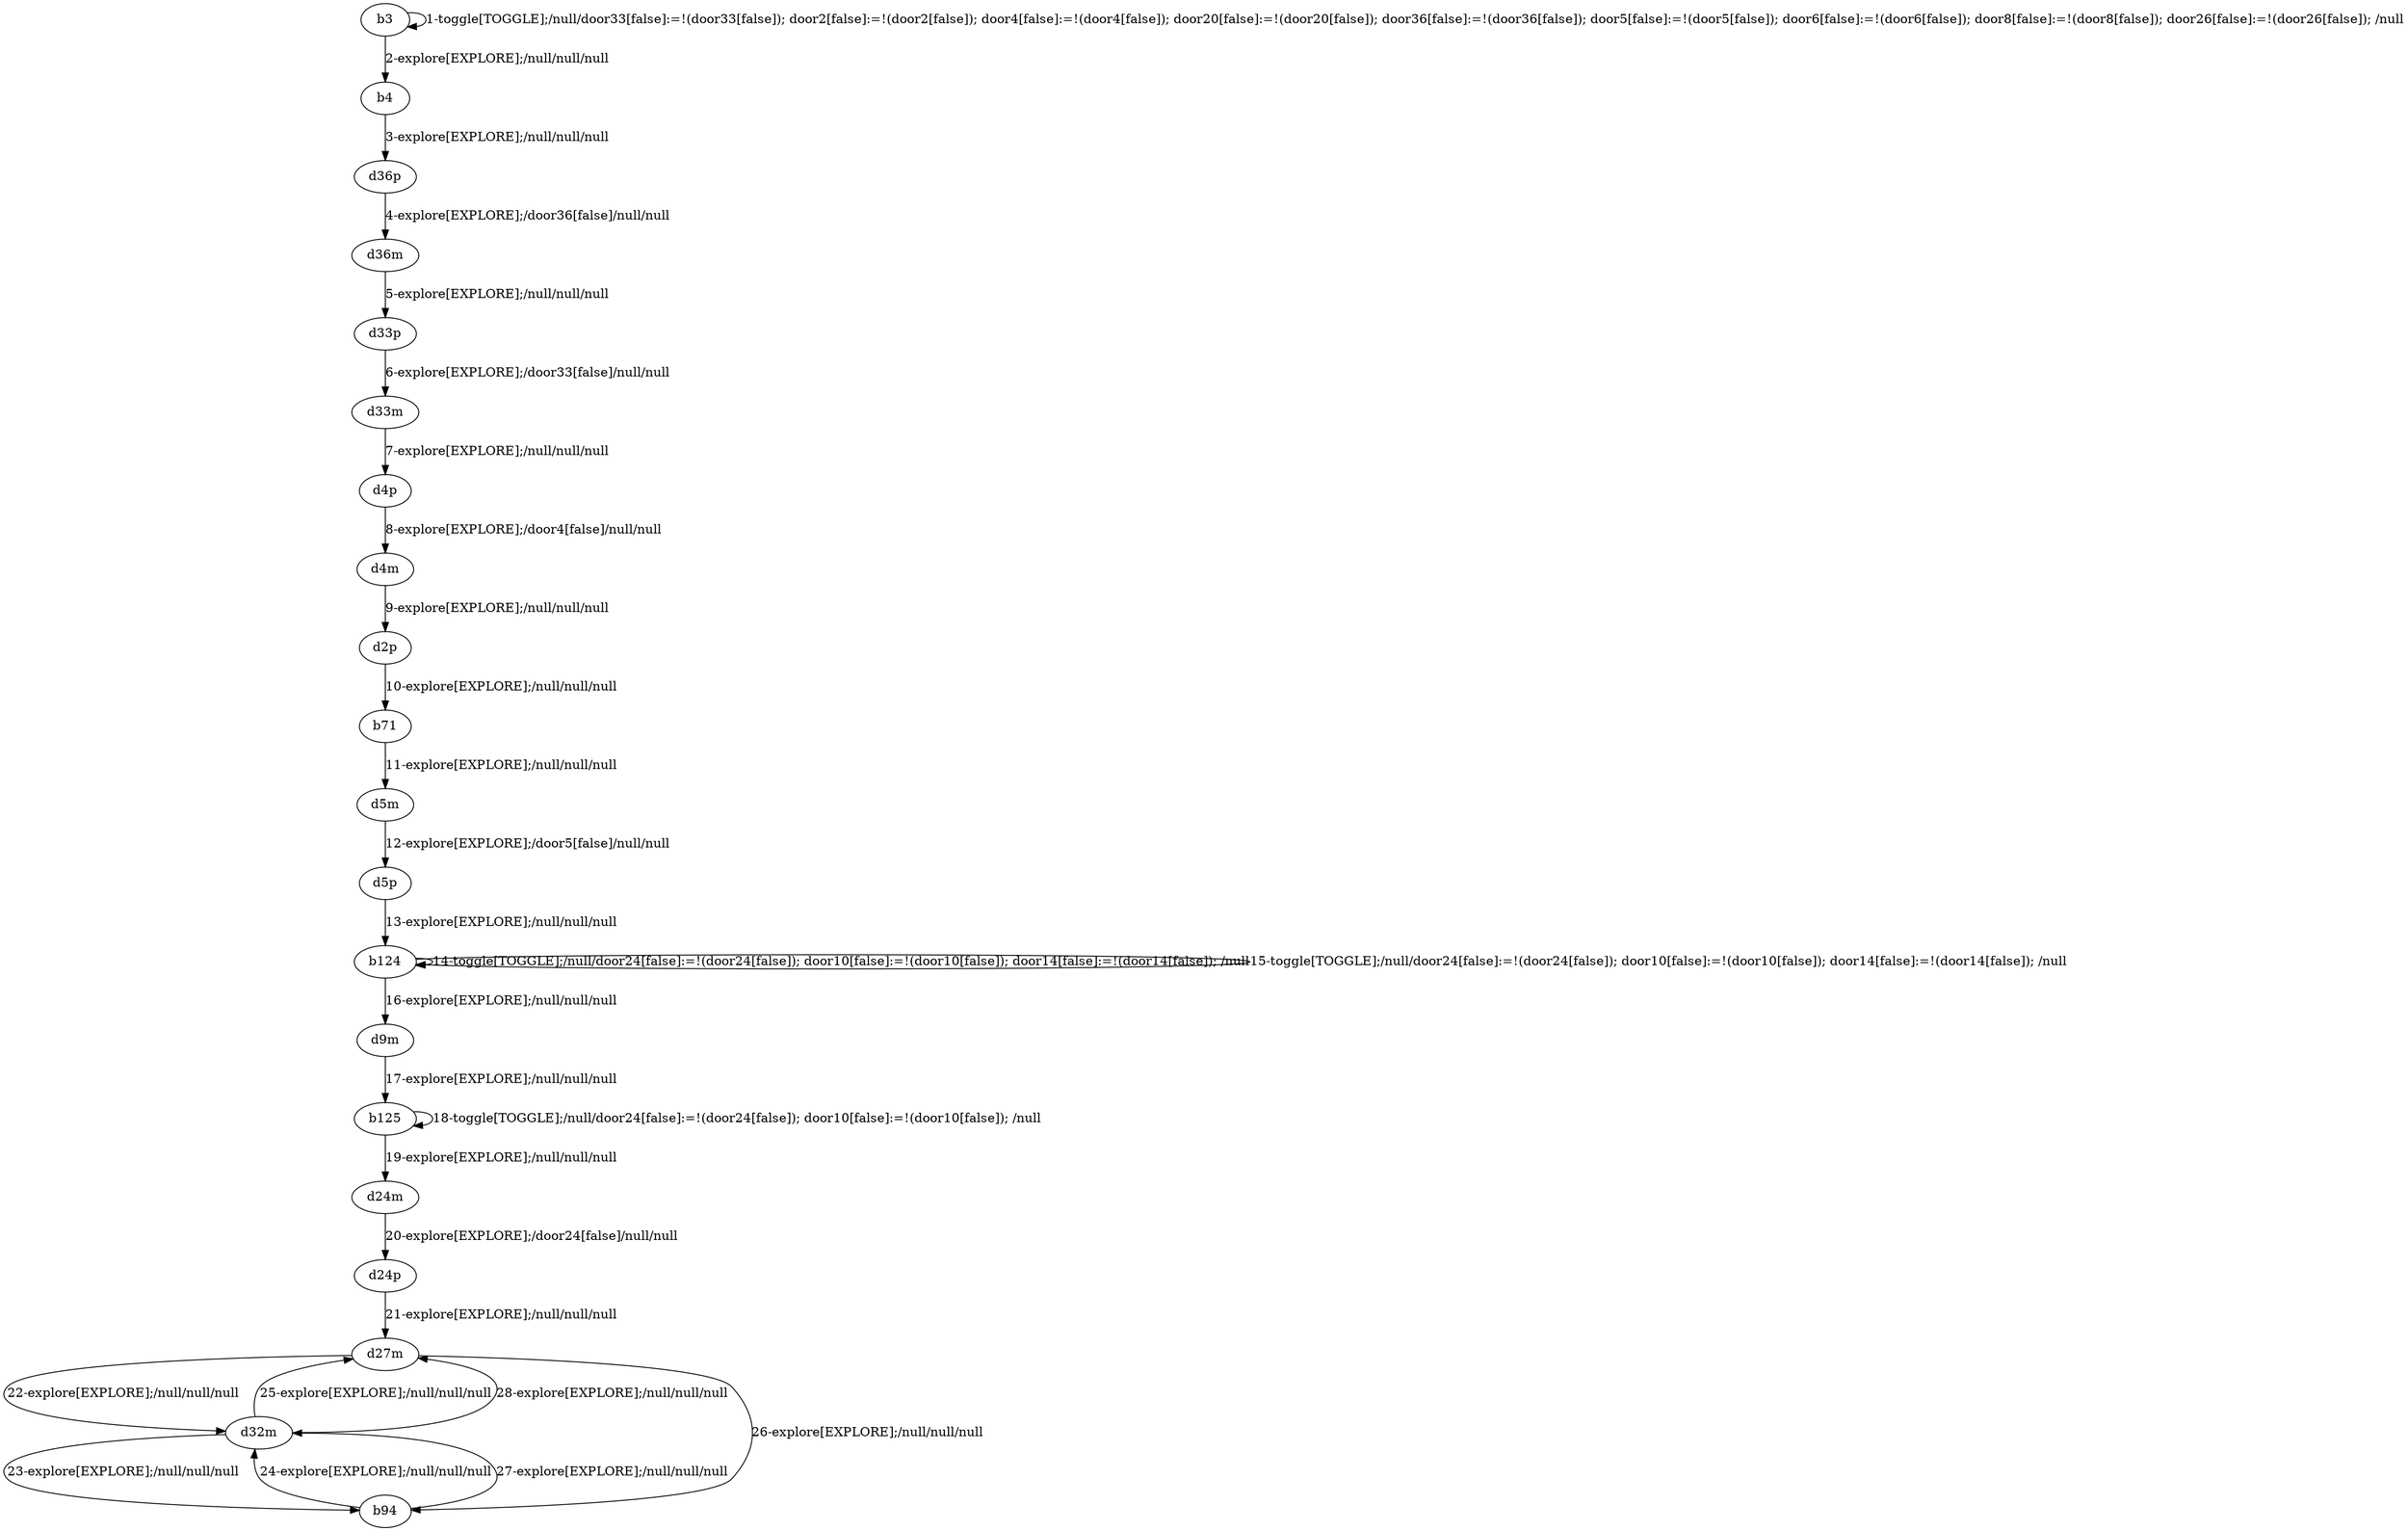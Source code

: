 # Total number of goals covered by this test: 2
# d24p --> d27m
# d32m --> b94

digraph g {
"b3" -> "b3" [label = "1-toggle[TOGGLE];/null/door33[false]:=!(door33[false]); door2[false]:=!(door2[false]); door4[false]:=!(door4[false]); door20[false]:=!(door20[false]); door36[false]:=!(door36[false]); door5[false]:=!(door5[false]); door6[false]:=!(door6[false]); door8[false]:=!(door8[false]); door26[false]:=!(door26[false]); /null"];
"b3" -> "b4" [label = "2-explore[EXPLORE];/null/null/null"];
"b4" -> "d36p" [label = "3-explore[EXPLORE];/null/null/null"];
"d36p" -> "d36m" [label = "4-explore[EXPLORE];/door36[false]/null/null"];
"d36m" -> "d33p" [label = "5-explore[EXPLORE];/null/null/null"];
"d33p" -> "d33m" [label = "6-explore[EXPLORE];/door33[false]/null/null"];
"d33m" -> "d4p" [label = "7-explore[EXPLORE];/null/null/null"];
"d4p" -> "d4m" [label = "8-explore[EXPLORE];/door4[false]/null/null"];
"d4m" -> "d2p" [label = "9-explore[EXPLORE];/null/null/null"];
"d2p" -> "b71" [label = "10-explore[EXPLORE];/null/null/null"];
"b71" -> "d5m" [label = "11-explore[EXPLORE];/null/null/null"];
"d5m" -> "d5p" [label = "12-explore[EXPLORE];/door5[false]/null/null"];
"d5p" -> "b124" [label = "13-explore[EXPLORE];/null/null/null"];
"b124" -> "b124" [label = "14-toggle[TOGGLE];/null/door24[false]:=!(door24[false]); door10[false]:=!(door10[false]); door14[false]:=!(door14[false]); /null"];
"b124" -> "b124" [label = "15-toggle[TOGGLE];/null/door24[false]:=!(door24[false]); door10[false]:=!(door10[false]); door14[false]:=!(door14[false]); /null"];
"b124" -> "d9m" [label = "16-explore[EXPLORE];/null/null/null"];
"d9m" -> "b125" [label = "17-explore[EXPLORE];/null/null/null"];
"b125" -> "b125" [label = "18-toggle[TOGGLE];/null/door24[false]:=!(door24[false]); door10[false]:=!(door10[false]); /null"];
"b125" -> "d24m" [label = "19-explore[EXPLORE];/null/null/null"];
"d24m" -> "d24p" [label = "20-explore[EXPLORE];/door24[false]/null/null"];
"d24p" -> "d27m" [label = "21-explore[EXPLORE];/null/null/null"];
"d27m" -> "d32m" [label = "22-explore[EXPLORE];/null/null/null"];
"d32m" -> "b94" [label = "23-explore[EXPLORE];/null/null/null"];
"b94" -> "d32m" [label = "24-explore[EXPLORE];/null/null/null"];
"d32m" -> "d27m" [label = "25-explore[EXPLORE];/null/null/null"];
"d27m" -> "b94" [label = "26-explore[EXPLORE];/null/null/null"];
"b94" -> "d32m" [label = "27-explore[EXPLORE];/null/null/null"];
"d32m" -> "d27m" [label = "28-explore[EXPLORE];/null/null/null"];
}